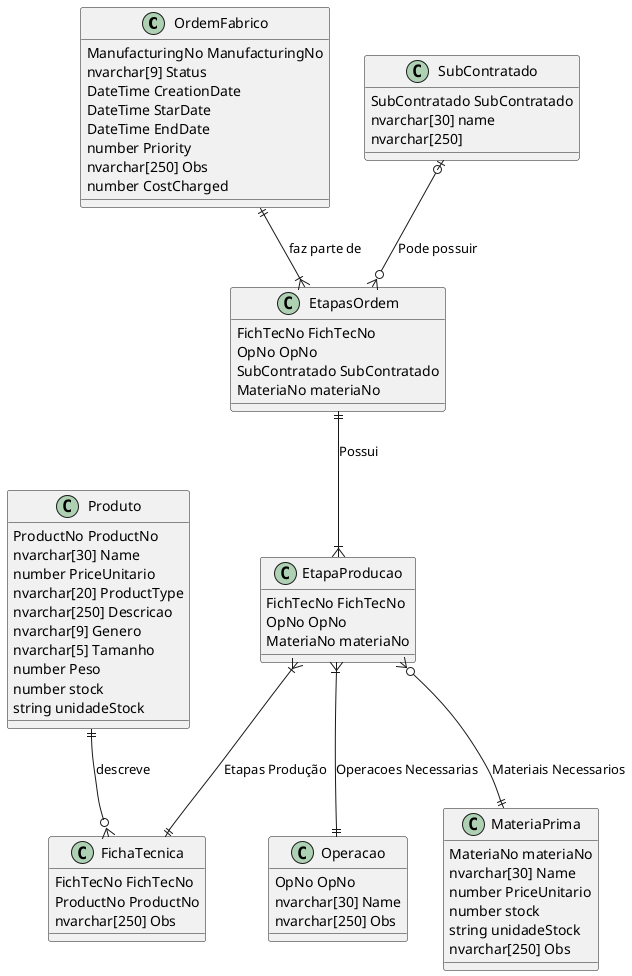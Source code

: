 @startuml tableBD


class OrdemFabrico {
    ManufacturingNo ManufacturingNo
    nvarchar[9] Status 
    DateTime CreationDate
    DateTime StarDate
    DateTime EndDate
    number Priority
    nvarchar[250] Obs
    number CostCharged
}   

class Produto {
    ProductNo ProductNo
    nvarchar[30] Name 
    number PriceUnitario 
    nvarchar[20] ProductType
    nvarchar[250] Descricao
    nvarchar[9] Genero
    nvarchar[5] Tamanho
    number Peso
    number stock 
    string unidadeStock
}

class MateriaPrima {
    MateriaNo materiaNo
    nvarchar[30] Name
    number PriceUnitario
    number stock 
    string unidadeStock
    nvarchar[250] Obs
}

class FichaTecnica {
    FichTecNo FichTecNo 
    ProductNo ProductNo
    nvarchar[250] Obs
}

class Operacao {
    OpNo OpNo
    nvarchar[30] Name 
    nvarchar[250] Obs
}

class SubContratado {
    SubContratado SubContratado
    nvarchar[30] name
    nvarchar[250]
}

class EtapaProducao {
    FichTecNo FichTecNo
    OpNo OpNo
    MateriaNo materiaNo
}

class EtapasOrdem {
    FichTecNo FichTecNo
    OpNo OpNo
    SubContratado SubContratado
    MateriaNo materiaNo
}

/'
Relacionamento Etapa Producao
'/
EtapaProducao }|--|| FichaTecnica: Etapas Produção
EtapaProducao }|--|| Operacao: Operacoes Necessarias
EtapaProducao }o--|| MateriaPrima: Materiais Necessarios

/'
Etapas da Ordem
'/
SubContratado |o--o{ EtapasOrdem: Pode possuir 
EtapasOrdem ||--|{ EtapaProducao: Possui
OrdemFabrico ||--|{ EtapasOrdem: faz parte de


/'
Relacionamentos do Produto
'/
Produto ||--o{ FichaTecnica: descreve


@enduml